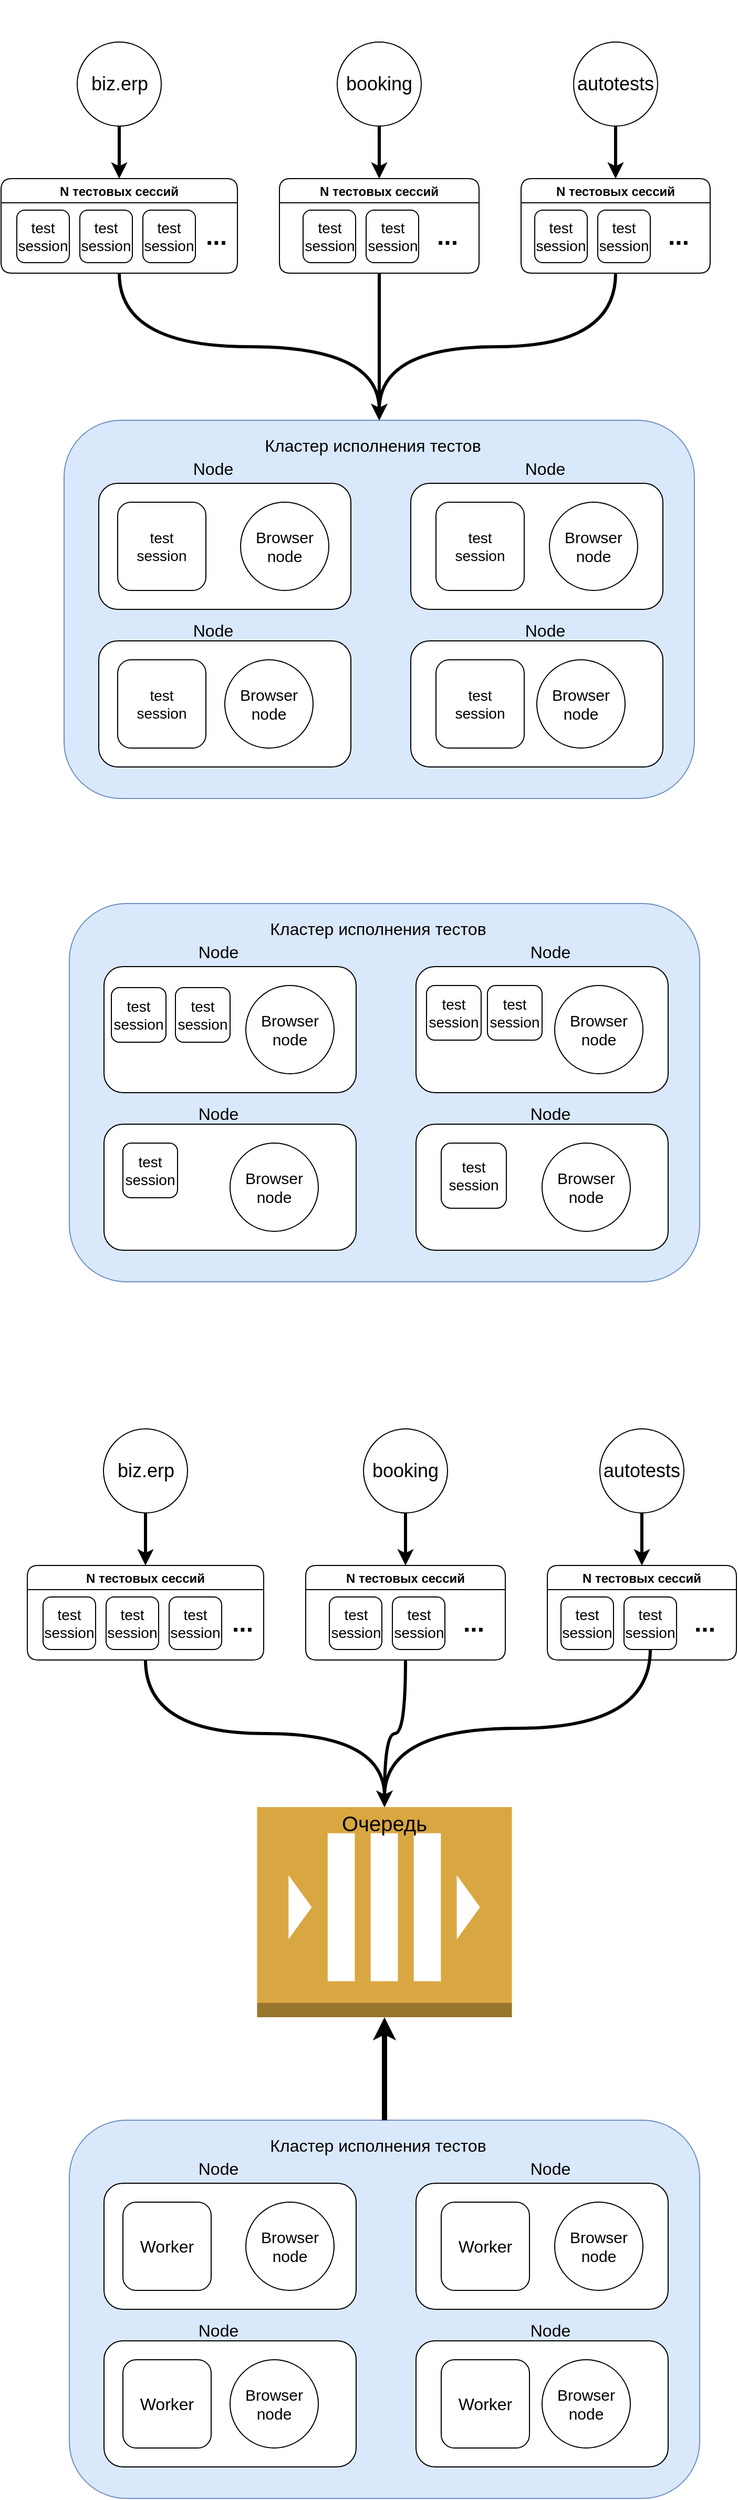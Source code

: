 <mxfile version="21.0.10" type="github">
  <diagram id="TwCnFGowFpup85-NsNqf" name="Page-1">
    <mxGraphModel dx="2029" dy="2487" grid="1" gridSize="10" guides="1" tooltips="1" connect="1" arrows="1" fold="1" page="1" pageScale="1" pageWidth="827" pageHeight="1169" math="0" shadow="0">
      <root>
        <mxCell id="0" />
        <mxCell id="1" parent="0" />
        <mxCell id="zdPX0a4FB85xjCdjWId--146" value="" style="group" parent="1" vertex="1" connectable="0">
          <mxGeometry x="15" y="-40" width="675" height="760" as="geometry" />
        </mxCell>
        <mxCell id="zdPX0a4FB85xjCdjWId--28" value="N тестовых сессий" style="swimlane;rounded=1;" parent="zdPX0a4FB85xjCdjWId--146" vertex="1">
          <mxGeometry y="170" width="225" height="90" as="geometry" />
        </mxCell>
        <mxCell id="zdPX0a4FB85xjCdjWId--47" value="&lt;font size=&quot;1&quot;&gt;&lt;b style=&quot;font-size: 24px&quot;&gt;...&lt;/b&gt;&lt;/font&gt;" style="text;html=1;strokeColor=none;fillColor=none;align=center;verticalAlign=middle;whiteSpace=wrap;strokeWidth=1;rounded=1;" parent="zdPX0a4FB85xjCdjWId--28" vertex="1">
          <mxGeometry x="185" y="45" width="40" height="20" as="geometry" />
        </mxCell>
        <mxCell id="zdPX0a4FB85xjCdjWId--148" value="" style="group" parent="zdPX0a4FB85xjCdjWId--146" vertex="1" connectable="0">
          <mxGeometry x="15" width="660" height="760" as="geometry" />
        </mxCell>
        <mxCell id="zdPX0a4FB85xjCdjWId--82" value="" style="shape=image;html=1;verticalAlign=top;verticalLabelPosition=bottom;labelBackgroundColor=#ffffff;imageAspect=0;aspect=fixed;image=https://cdn4.iconfinder.com/data/icons/socialcones/508/Gitlab-128.png;strokeWidth=1;rounded=1;" parent="zdPX0a4FB85xjCdjWId--148" vertex="1">
          <mxGeometry x="545" width="50" height="50" as="geometry" />
        </mxCell>
        <mxCell id="zdPX0a4FB85xjCdjWId--81" value="" style="shape=image;html=1;verticalAlign=top;verticalLabelPosition=bottom;labelBackgroundColor=#ffffff;imageAspect=0;aspect=fixed;image=https://cdn4.iconfinder.com/data/icons/socialcones/508/Gitlab-128.png;strokeWidth=1;rounded=1;" parent="zdPX0a4FB85xjCdjWId--148" vertex="1">
          <mxGeometry x="320" width="50" height="50" as="geometry" />
        </mxCell>
        <mxCell id="zdPX0a4FB85xjCdjWId--49" value="" style="shape=image;html=1;verticalAlign=top;verticalLabelPosition=bottom;labelBackgroundColor=#ffffff;imageAspect=0;aspect=fixed;image=https://cdn4.iconfinder.com/data/icons/socialcones/508/Gitlab-128.png;strokeWidth=1;rounded=1;" parent="zdPX0a4FB85xjCdjWId--148" vertex="1">
          <mxGeometry x="72.5" width="50" height="50" as="geometry" />
        </mxCell>
        <mxCell id="zdPX0a4FB85xjCdjWId--1" value="&lt;font style=&quot;font-size: 18px&quot;&gt;biz.erp&lt;/font&gt;" style="ellipse;whiteSpace=wrap;html=1;aspect=fixed;rounded=1;" parent="zdPX0a4FB85xjCdjWId--148" vertex="1">
          <mxGeometry x="57.5" y="40" width="80" height="80" as="geometry" />
        </mxCell>
        <mxCell id="zdPX0a4FB85xjCdjWId--2" value="&lt;font style=&quot;font-size: 18px&quot;&gt;booking&lt;/font&gt;" style="ellipse;whiteSpace=wrap;html=1;aspect=fixed;rounded=1;" parent="zdPX0a4FB85xjCdjWId--148" vertex="1">
          <mxGeometry x="305" y="40" width="80" height="80" as="geometry" />
        </mxCell>
        <mxCell id="zdPX0a4FB85xjCdjWId--3" value="&lt;font style=&quot;font-size: 18px&quot;&gt;autotests&lt;/font&gt;" style="ellipse;whiteSpace=wrap;html=1;aspect=fixed;rounded=1;" parent="zdPX0a4FB85xjCdjWId--148" vertex="1">
          <mxGeometry x="530" y="40" width="80" height="80" as="geometry" />
        </mxCell>
        <mxCell id="zdPX0a4FB85xjCdjWId--4" value="&lt;font style=&quot;font-size: 14px&quot;&gt;test&lt;br&gt;session&lt;/font&gt;" style="whiteSpace=wrap;html=1;aspect=fixed;rounded=1;" parent="zdPX0a4FB85xjCdjWId--148" vertex="1">
          <mxGeometry y="200" width="50" height="50" as="geometry" />
        </mxCell>
        <mxCell id="zdPX0a4FB85xjCdjWId--5" value="&lt;font style=&quot;font-size: 14px&quot;&gt;test&lt;br&gt;session&lt;/font&gt;" style="whiteSpace=wrap;html=1;aspect=fixed;rounded=1;" parent="zdPX0a4FB85xjCdjWId--148" vertex="1">
          <mxGeometry x="60" y="200" width="50" height="50" as="geometry" />
        </mxCell>
        <mxCell id="zdPX0a4FB85xjCdjWId--7" value="&lt;font style=&quot;font-size: 14px&quot;&gt;test&lt;br&gt;session&lt;/font&gt;" style="whiteSpace=wrap;html=1;aspect=fixed;rounded=1;" parent="zdPX0a4FB85xjCdjWId--148" vertex="1">
          <mxGeometry x="120" y="200" width="50" height="50" as="geometry" />
        </mxCell>
        <mxCell id="zdPX0a4FB85xjCdjWId--8" value="&lt;font style=&quot;font-size: 14px&quot;&gt;test&lt;br&gt;session&lt;/font&gt;" style="whiteSpace=wrap;html=1;aspect=fixed;rounded=1;" parent="zdPX0a4FB85xjCdjWId--148" vertex="1">
          <mxGeometry x="272.5" y="200" width="50" height="50" as="geometry" />
        </mxCell>
        <mxCell id="zdPX0a4FB85xjCdjWId--9" value="&lt;font style=&quot;font-size: 14px&quot;&gt;test&lt;br&gt;session&lt;/font&gt;" style="whiteSpace=wrap;html=1;aspect=fixed;rounded=1;" parent="zdPX0a4FB85xjCdjWId--148" vertex="1">
          <mxGeometry x="332.5" y="200" width="50" height="50" as="geometry" />
        </mxCell>
        <mxCell id="zdPX0a4FB85xjCdjWId--12" value="&lt;font style=&quot;font-size: 14px&quot;&gt;test&lt;br&gt;session&lt;/font&gt;" style="whiteSpace=wrap;html=1;aspect=fixed;rounded=1;" parent="zdPX0a4FB85xjCdjWId--148" vertex="1">
          <mxGeometry x="493" y="200" width="50" height="50" as="geometry" />
        </mxCell>
        <mxCell id="zdPX0a4FB85xjCdjWId--13" value="&lt;font style=&quot;font-size: 14px&quot;&gt;test&lt;br&gt;session&lt;/font&gt;" style="whiteSpace=wrap;html=1;aspect=fixed;rounded=1;" parent="zdPX0a4FB85xjCdjWId--148" vertex="1">
          <mxGeometry x="553" y="200" width="50" height="50" as="geometry" />
        </mxCell>
        <mxCell id="zdPX0a4FB85xjCdjWId--93" style="edgeStyle=orthogonalEdgeStyle;orthogonalLoop=1;jettySize=auto;html=1;entryX=0.5;entryY=0;entryDx=0;entryDy=0;strokeWidth=3;curved=1;" parent="zdPX0a4FB85xjCdjWId--148" source="zdPX0a4FB85xjCdjWId--1" target="zdPX0a4FB85xjCdjWId--28" edge="1">
          <mxGeometry relative="1" as="geometry" />
        </mxCell>
        <mxCell id="zdPX0a4FB85xjCdjWId--29" value="N тестовых сессий" style="swimlane;rounded=1;" parent="zdPX0a4FB85xjCdjWId--148" vertex="1">
          <mxGeometry x="250" y="170" width="190" height="90" as="geometry" />
        </mxCell>
        <mxCell id="zdPX0a4FB85xjCdjWId--46" value="&lt;font size=&quot;1&quot;&gt;&lt;b style=&quot;font-size: 24px&quot;&gt;...&lt;/b&gt;&lt;/font&gt;" style="text;html=1;strokeColor=none;fillColor=none;align=center;verticalAlign=middle;whiteSpace=wrap;strokeWidth=1;rounded=1;" parent="zdPX0a4FB85xjCdjWId--29" vertex="1">
          <mxGeometry x="140" y="45" width="40" height="20" as="geometry" />
        </mxCell>
        <mxCell id="zdPX0a4FB85xjCdjWId--94" style="edgeStyle=orthogonalEdgeStyle;orthogonalLoop=1;jettySize=auto;html=1;entryX=0.5;entryY=0;entryDx=0;entryDy=0;strokeWidth=3;curved=1;" parent="zdPX0a4FB85xjCdjWId--148" source="zdPX0a4FB85xjCdjWId--2" target="zdPX0a4FB85xjCdjWId--29" edge="1">
          <mxGeometry relative="1" as="geometry" />
        </mxCell>
        <mxCell id="zdPX0a4FB85xjCdjWId--30" value="N тестовых сессий" style="swimlane;rounded=1;" parent="zdPX0a4FB85xjCdjWId--148" vertex="1">
          <mxGeometry x="480" y="170" width="180" height="90" as="geometry" />
        </mxCell>
        <mxCell id="zdPX0a4FB85xjCdjWId--48" value="&lt;font size=&quot;1&quot;&gt;&lt;b style=&quot;font-size: 24px&quot;&gt;...&lt;/b&gt;&lt;/font&gt;" style="text;html=1;strokeColor=none;fillColor=none;align=center;verticalAlign=middle;whiteSpace=wrap;strokeWidth=1;rounded=1;" parent="zdPX0a4FB85xjCdjWId--30" vertex="1">
          <mxGeometry x="130" y="45" width="40" height="20" as="geometry" />
        </mxCell>
        <mxCell id="zdPX0a4FB85xjCdjWId--95" style="edgeStyle=orthogonalEdgeStyle;orthogonalLoop=1;jettySize=auto;html=1;entryX=0.5;entryY=0;entryDx=0;entryDy=0;strokeWidth=3;curved=1;" parent="zdPX0a4FB85xjCdjWId--148" source="zdPX0a4FB85xjCdjWId--3" target="zdPX0a4FB85xjCdjWId--30" edge="1">
          <mxGeometry relative="1" as="geometry" />
        </mxCell>
        <mxCell id="zdPX0a4FB85xjCdjWId--120" value="" style="group" parent="zdPX0a4FB85xjCdjWId--148" vertex="1" connectable="0">
          <mxGeometry x="45" y="400" width="600" height="360" as="geometry" />
        </mxCell>
        <mxCell id="zdPX0a4FB85xjCdjWId--85" value="" style="whiteSpace=wrap;html=1;strokeWidth=1;fillColor=#dae8fc;strokeColor=#6c8ebf;fillStyle=solid;rounded=1;" parent="zdPX0a4FB85xjCdjWId--120" vertex="1">
          <mxGeometry width="600" height="360" as="geometry" />
        </mxCell>
        <mxCell id="zdPX0a4FB85xjCdjWId--100" value="&lt;font style=&quot;font-size: 16px&quot;&gt;Кластер исполнения тестов&lt;/font&gt;" style="text;html=1;strokeColor=none;fillColor=none;align=center;verticalAlign=middle;whiteSpace=wrap;rounded=1;" parent="zdPX0a4FB85xjCdjWId--120" vertex="1">
          <mxGeometry x="162" y="12" width="264" height="24" as="geometry" />
        </mxCell>
        <mxCell id="zdPX0a4FB85xjCdjWId--102" value="" style="whiteSpace=wrap;html=1;strokeWidth=1;rounded=1;" parent="zdPX0a4FB85xjCdjWId--120" vertex="1">
          <mxGeometry x="33" y="60" width="240" height="120" as="geometry" />
        </mxCell>
        <mxCell id="zdPX0a4FB85xjCdjWId--103" value="" style="whiteSpace=wrap;html=1;strokeWidth=1;rounded=1;" parent="zdPX0a4FB85xjCdjWId--120" vertex="1">
          <mxGeometry x="330" y="60" width="240" height="120" as="geometry" />
        </mxCell>
        <mxCell id="zdPX0a4FB85xjCdjWId--104" value="" style="whiteSpace=wrap;html=1;strokeWidth=1;rounded=1;" parent="zdPX0a4FB85xjCdjWId--120" vertex="1">
          <mxGeometry x="33" y="210" width="240" height="120" as="geometry" />
        </mxCell>
        <mxCell id="zdPX0a4FB85xjCdjWId--105" value="" style="whiteSpace=wrap;html=1;strokeWidth=1;rounded=1;" parent="zdPX0a4FB85xjCdjWId--120" vertex="1">
          <mxGeometry x="330" y="210" width="240" height="120" as="geometry" />
        </mxCell>
        <mxCell id="zdPX0a4FB85xjCdjWId--108" value="&lt;font style=&quot;font-size: 15px&quot;&gt;Browser node&lt;/font&gt;" style="ellipse;whiteSpace=wrap;html=1;aspect=fixed;rounded=1;strokeWidth=1;" parent="zdPX0a4FB85xjCdjWId--120" vertex="1">
          <mxGeometry x="168" y="78" width="84" height="84" as="geometry" />
        </mxCell>
        <mxCell id="zdPX0a4FB85xjCdjWId--109" value="&lt;font style=&quot;font-size: 14px&quot;&gt;test&lt;br&gt;session&lt;/font&gt;" style="whiteSpace=wrap;html=1;aspect=fixed;rounded=1;" parent="zdPX0a4FB85xjCdjWId--120" vertex="1">
          <mxGeometry x="354" y="78" width="84" height="84" as="geometry" />
        </mxCell>
        <mxCell id="zdPX0a4FB85xjCdjWId--110" value="&lt;font style=&quot;font-size: 15px&quot;&gt;Browser node&lt;/font&gt;" style="ellipse;whiteSpace=wrap;html=1;aspect=fixed;rounded=1;strokeWidth=1;" parent="zdPX0a4FB85xjCdjWId--120" vertex="1">
          <mxGeometry x="462" y="78" width="84" height="84" as="geometry" />
        </mxCell>
        <mxCell id="zdPX0a4FB85xjCdjWId--112" value="&lt;font style=&quot;font-size: 15px&quot;&gt;Browser node&lt;/font&gt;" style="ellipse;whiteSpace=wrap;html=1;aspect=fixed;rounded=1;strokeWidth=1;" parent="zdPX0a4FB85xjCdjWId--120" vertex="1">
          <mxGeometry x="153" y="228" width="84" height="84" as="geometry" />
        </mxCell>
        <mxCell id="zdPX0a4FB85xjCdjWId--114" value="&lt;font style=&quot;font-size: 15px&quot;&gt;Browser node&lt;/font&gt;" style="ellipse;whiteSpace=wrap;html=1;aspect=fixed;rounded=1;strokeWidth=1;" parent="zdPX0a4FB85xjCdjWId--120" vertex="1">
          <mxGeometry x="450" y="228" width="84" height="84" as="geometry" />
        </mxCell>
        <mxCell id="zdPX0a4FB85xjCdjWId--117" value="&lt;font style=&quot;font-size: 14px&quot;&gt;test&lt;br&gt;session&lt;/font&gt;" style="whiteSpace=wrap;html=1;aspect=fixed;rounded=1;" parent="zdPX0a4FB85xjCdjWId--120" vertex="1">
          <mxGeometry x="51" y="78" width="84" height="84" as="geometry" />
        </mxCell>
        <mxCell id="zdPX0a4FB85xjCdjWId--118" value="&lt;font style=&quot;font-size: 14px&quot;&gt;test&lt;br&gt;session&lt;/font&gt;" style="whiteSpace=wrap;html=1;aspect=fixed;rounded=1;" parent="zdPX0a4FB85xjCdjWId--120" vertex="1">
          <mxGeometry x="51" y="228" width="84" height="84" as="geometry" />
        </mxCell>
        <mxCell id="zdPX0a4FB85xjCdjWId--119" value="&lt;font style=&quot;font-size: 14px&quot;&gt;test&lt;br&gt;session&lt;/font&gt;" style="whiteSpace=wrap;html=1;aspect=fixed;rounded=1;" parent="zdPX0a4FB85xjCdjWId--120" vertex="1">
          <mxGeometry x="354" y="228" width="84" height="84" as="geometry" />
        </mxCell>
        <mxCell id="zdPX0a4FB85xjCdjWId--121" value="&lt;font style=&quot;font-size: 16px&quot;&gt;Node&lt;/font&gt;" style="text;html=1;strokeColor=none;fillColor=none;align=center;verticalAlign=middle;whiteSpace=wrap;rounded=0;" parent="zdPX0a4FB85xjCdjWId--120" vertex="1">
          <mxGeometry x="122" y="36" width="40" height="20" as="geometry" />
        </mxCell>
        <mxCell id="zdPX0a4FB85xjCdjWId--122" value="&lt;font style=&quot;font-size: 16px&quot;&gt;Node&lt;/font&gt;" style="text;html=1;strokeColor=none;fillColor=none;align=center;verticalAlign=middle;whiteSpace=wrap;rounded=0;" parent="zdPX0a4FB85xjCdjWId--120" vertex="1">
          <mxGeometry x="438" y="36" width="40" height="20" as="geometry" />
        </mxCell>
        <mxCell id="zdPX0a4FB85xjCdjWId--123" value="&lt;font style=&quot;font-size: 16px&quot;&gt;Node&lt;/font&gt;" style="text;html=1;strokeColor=none;fillColor=none;align=center;verticalAlign=middle;whiteSpace=wrap;rounded=0;" parent="zdPX0a4FB85xjCdjWId--120" vertex="1">
          <mxGeometry x="122" y="190" width="40" height="20" as="geometry" />
        </mxCell>
        <mxCell id="zdPX0a4FB85xjCdjWId--124" value="&lt;font style=&quot;font-size: 16px&quot;&gt;Node&lt;/font&gt;" style="text;html=1;strokeColor=none;fillColor=none;align=center;verticalAlign=middle;whiteSpace=wrap;rounded=0;" parent="zdPX0a4FB85xjCdjWId--120" vertex="1">
          <mxGeometry x="438" y="190" width="40" height="20" as="geometry" />
        </mxCell>
        <mxCell id="zdPX0a4FB85xjCdjWId--97" style="edgeStyle=orthogonalEdgeStyle;orthogonalLoop=1;jettySize=auto;html=1;strokeWidth=3;curved=1;" parent="zdPX0a4FB85xjCdjWId--148" source="zdPX0a4FB85xjCdjWId--28" target="zdPX0a4FB85xjCdjWId--85" edge="1">
          <mxGeometry relative="1" as="geometry" />
        </mxCell>
        <mxCell id="zdPX0a4FB85xjCdjWId--99" style="edgeStyle=orthogonalEdgeStyle;orthogonalLoop=1;jettySize=auto;html=1;strokeWidth=3;curved=1;" parent="zdPX0a4FB85xjCdjWId--148" source="zdPX0a4FB85xjCdjWId--29" target="zdPX0a4FB85xjCdjWId--85" edge="1">
          <mxGeometry relative="1" as="geometry" />
        </mxCell>
        <mxCell id="zdPX0a4FB85xjCdjWId--98" style="edgeStyle=orthogonalEdgeStyle;orthogonalLoop=1;jettySize=auto;html=1;strokeWidth=3;curved=1;" parent="zdPX0a4FB85xjCdjWId--148" source="zdPX0a4FB85xjCdjWId--30" target="zdPX0a4FB85xjCdjWId--85" edge="1">
          <mxGeometry relative="1" as="geometry" />
        </mxCell>
        <mxCell id="zdPX0a4FB85xjCdjWId--147" value="" style="group" parent="1" vertex="1" connectable="0">
          <mxGeometry x="80" y="820" width="600" height="360" as="geometry" />
        </mxCell>
        <mxCell id="zdPX0a4FB85xjCdjWId--126" value="" style="whiteSpace=wrap;html=1;strokeWidth=1;fillColor=#dae8fc;strokeColor=#6c8ebf;fillStyle=solid;rounded=1;" parent="zdPX0a4FB85xjCdjWId--147" vertex="1">
          <mxGeometry width="600" height="360" as="geometry" />
        </mxCell>
        <mxCell id="zdPX0a4FB85xjCdjWId--127" value="&lt;font style=&quot;font-size: 16px&quot;&gt;Кластер исполнения тестов&lt;/font&gt;" style="text;html=1;strokeColor=none;fillColor=none;align=center;verticalAlign=middle;whiteSpace=wrap;rounded=1;" parent="zdPX0a4FB85xjCdjWId--147" vertex="1">
          <mxGeometry x="162" y="12" width="264" height="24" as="geometry" />
        </mxCell>
        <mxCell id="zdPX0a4FB85xjCdjWId--128" value="" style="whiteSpace=wrap;html=1;strokeWidth=1;rounded=1;" parent="zdPX0a4FB85xjCdjWId--147" vertex="1">
          <mxGeometry x="33" y="60" width="240" height="120" as="geometry" />
        </mxCell>
        <mxCell id="zdPX0a4FB85xjCdjWId--129" value="" style="whiteSpace=wrap;html=1;strokeWidth=1;rounded=1;" parent="zdPX0a4FB85xjCdjWId--147" vertex="1">
          <mxGeometry x="330" y="60" width="240" height="120" as="geometry" />
        </mxCell>
        <mxCell id="zdPX0a4FB85xjCdjWId--130" value="" style="whiteSpace=wrap;html=1;strokeWidth=1;rounded=1;" parent="zdPX0a4FB85xjCdjWId--147" vertex="1">
          <mxGeometry x="33" y="210" width="240" height="120" as="geometry" />
        </mxCell>
        <mxCell id="zdPX0a4FB85xjCdjWId--131" value="" style="whiteSpace=wrap;html=1;strokeWidth=1;rounded=1;" parent="zdPX0a4FB85xjCdjWId--147" vertex="1">
          <mxGeometry x="330" y="210" width="240" height="120" as="geometry" />
        </mxCell>
        <mxCell id="zdPX0a4FB85xjCdjWId--132" value="&lt;font style=&quot;font-size: 15px&quot;&gt;Browser node&lt;/font&gt;" style="ellipse;whiteSpace=wrap;html=1;aspect=fixed;rounded=1;strokeWidth=1;" parent="zdPX0a4FB85xjCdjWId--147" vertex="1">
          <mxGeometry x="168" y="78" width="84" height="84" as="geometry" />
        </mxCell>
        <mxCell id="zdPX0a4FB85xjCdjWId--133" value="&lt;font style=&quot;font-size: 14px&quot;&gt;test&lt;br&gt;session&lt;/font&gt;" style="whiteSpace=wrap;html=1;aspect=fixed;rounded=1;" parent="zdPX0a4FB85xjCdjWId--147" vertex="1">
          <mxGeometry x="340" y="78" width="52" height="52" as="geometry" />
        </mxCell>
        <mxCell id="zdPX0a4FB85xjCdjWId--134" value="&lt;font style=&quot;font-size: 15px&quot;&gt;Browser node&lt;/font&gt;" style="ellipse;whiteSpace=wrap;html=1;aspect=fixed;rounded=1;strokeWidth=1;" parent="zdPX0a4FB85xjCdjWId--147" vertex="1">
          <mxGeometry x="462" y="78" width="84" height="84" as="geometry" />
        </mxCell>
        <mxCell id="zdPX0a4FB85xjCdjWId--135" value="&lt;font style=&quot;font-size: 15px&quot;&gt;Browser node&lt;/font&gt;" style="ellipse;whiteSpace=wrap;html=1;aspect=fixed;rounded=1;strokeWidth=1;" parent="zdPX0a4FB85xjCdjWId--147" vertex="1">
          <mxGeometry x="153" y="228" width="84" height="84" as="geometry" />
        </mxCell>
        <mxCell id="zdPX0a4FB85xjCdjWId--136" value="&lt;font style=&quot;font-size: 15px&quot;&gt;Browser node&lt;/font&gt;" style="ellipse;whiteSpace=wrap;html=1;aspect=fixed;rounded=1;strokeWidth=1;" parent="zdPX0a4FB85xjCdjWId--147" vertex="1">
          <mxGeometry x="450" y="228" width="84" height="84" as="geometry" />
        </mxCell>
        <mxCell id="zdPX0a4FB85xjCdjWId--137" value="&lt;font style=&quot;font-size: 14px&quot;&gt;test&lt;br&gt;session&lt;/font&gt;" style="whiteSpace=wrap;html=1;aspect=fixed;rounded=1;" parent="zdPX0a4FB85xjCdjWId--147" vertex="1">
          <mxGeometry x="40" y="80" width="52" height="52" as="geometry" />
        </mxCell>
        <mxCell id="zdPX0a4FB85xjCdjWId--138" value="&lt;font style=&quot;font-size: 14px&quot;&gt;test&lt;br&gt;session&lt;/font&gt;" style="whiteSpace=wrap;html=1;aspect=fixed;rounded=1;" parent="zdPX0a4FB85xjCdjWId--147" vertex="1">
          <mxGeometry x="51" y="228" width="52" height="52" as="geometry" />
        </mxCell>
        <mxCell id="zdPX0a4FB85xjCdjWId--139" value="&lt;font style=&quot;font-size: 14px&quot;&gt;test&lt;br&gt;session&lt;/font&gt;" style="whiteSpace=wrap;html=1;aspect=fixed;rounded=1;" parent="zdPX0a4FB85xjCdjWId--147" vertex="1">
          <mxGeometry x="354" y="228" width="62" height="62" as="geometry" />
        </mxCell>
        <mxCell id="zdPX0a4FB85xjCdjWId--140" value="&lt;font style=&quot;font-size: 16px&quot;&gt;Node&lt;/font&gt;" style="text;html=1;strokeColor=none;fillColor=none;align=center;verticalAlign=middle;whiteSpace=wrap;rounded=0;" parent="zdPX0a4FB85xjCdjWId--147" vertex="1">
          <mxGeometry x="122" y="36" width="40" height="20" as="geometry" />
        </mxCell>
        <mxCell id="zdPX0a4FB85xjCdjWId--141" value="&lt;font style=&quot;font-size: 16px&quot;&gt;Node&lt;/font&gt;" style="text;html=1;strokeColor=none;fillColor=none;align=center;verticalAlign=middle;whiteSpace=wrap;rounded=0;" parent="zdPX0a4FB85xjCdjWId--147" vertex="1">
          <mxGeometry x="438" y="36" width="40" height="20" as="geometry" />
        </mxCell>
        <mxCell id="zdPX0a4FB85xjCdjWId--142" value="&lt;font style=&quot;font-size: 16px&quot;&gt;Node&lt;/font&gt;" style="text;html=1;strokeColor=none;fillColor=none;align=center;verticalAlign=middle;whiteSpace=wrap;rounded=0;" parent="zdPX0a4FB85xjCdjWId--147" vertex="1">
          <mxGeometry x="122" y="190" width="40" height="20" as="geometry" />
        </mxCell>
        <mxCell id="zdPX0a4FB85xjCdjWId--143" value="&lt;font style=&quot;font-size: 16px&quot;&gt;Node&lt;/font&gt;" style="text;html=1;strokeColor=none;fillColor=none;align=center;verticalAlign=middle;whiteSpace=wrap;rounded=0;" parent="zdPX0a4FB85xjCdjWId--147" vertex="1">
          <mxGeometry x="438" y="190" width="40" height="20" as="geometry" />
        </mxCell>
        <mxCell id="zdPX0a4FB85xjCdjWId--144" value="&lt;font style=&quot;font-size: 14px&quot;&gt;test&lt;br&gt;session&lt;/font&gt;" style="whiteSpace=wrap;html=1;aspect=fixed;rounded=1;" parent="zdPX0a4FB85xjCdjWId--147" vertex="1">
          <mxGeometry x="101" y="80" width="52" height="52" as="geometry" />
        </mxCell>
        <mxCell id="zdPX0a4FB85xjCdjWId--145" value="&lt;font style=&quot;font-size: 14px&quot;&gt;test&lt;br&gt;session&lt;/font&gt;" style="whiteSpace=wrap;html=1;aspect=fixed;rounded=1;" parent="zdPX0a4FB85xjCdjWId--147" vertex="1">
          <mxGeometry x="398" y="78" width="52" height="52" as="geometry" />
        </mxCell>
        <mxCell id="oyuuJJgua9OECVytkt_9-56" value="" style="group" vertex="1" connectable="0" parent="1">
          <mxGeometry x="40" y="1280" width="675" height="1058" as="geometry" />
        </mxCell>
        <mxCell id="oyuuJJgua9OECVytkt_9-2" value="N тестовых сессий" style="swimlane;rounded=1;" vertex="1" parent="oyuuJJgua9OECVytkt_9-56">
          <mxGeometry y="170" width="225" height="90" as="geometry" />
        </mxCell>
        <mxCell id="oyuuJJgua9OECVytkt_9-3" value="&lt;font size=&quot;1&quot;&gt;&lt;b style=&quot;font-size: 24px&quot;&gt;...&lt;/b&gt;&lt;/font&gt;" style="text;html=1;strokeColor=none;fillColor=none;align=center;verticalAlign=middle;whiteSpace=wrap;strokeWidth=1;rounded=1;" vertex="1" parent="oyuuJJgua9OECVytkt_9-2">
          <mxGeometry x="185" y="45" width="40" height="20" as="geometry" />
        </mxCell>
        <mxCell id="oyuuJJgua9OECVytkt_9-45" style="edgeStyle=orthogonalEdgeStyle;orthogonalLoop=1;jettySize=auto;html=1;entryX=0.5;entryY=0;entryDx=0;entryDy=0;strokeWidth=3;curved=1;" edge="1" parent="oyuuJJgua9OECVytkt_9-56" source="oyuuJJgua9OECVytkt_9-8" target="oyuuJJgua9OECVytkt_9-2">
          <mxGeometry relative="1" as="geometry" />
        </mxCell>
        <mxCell id="oyuuJJgua9OECVytkt_9-5" value="" style="shape=image;html=1;verticalAlign=top;verticalLabelPosition=bottom;labelBackgroundColor=#ffffff;imageAspect=0;aspect=fixed;image=https://cdn4.iconfinder.com/data/icons/socialcones/508/Gitlab-128.png;strokeWidth=1;rounded=1;" vertex="1" parent="oyuuJJgua9OECVytkt_9-56">
          <mxGeometry x="560" width="50" height="50" as="geometry" />
        </mxCell>
        <mxCell id="oyuuJJgua9OECVytkt_9-6" value="" style="shape=image;html=1;verticalAlign=top;verticalLabelPosition=bottom;labelBackgroundColor=#ffffff;imageAspect=0;aspect=fixed;image=https://cdn4.iconfinder.com/data/icons/socialcones/508/Gitlab-128.png;strokeWidth=1;rounded=1;" vertex="1" parent="oyuuJJgua9OECVytkt_9-56">
          <mxGeometry x="335" width="50" height="50" as="geometry" />
        </mxCell>
        <mxCell id="oyuuJJgua9OECVytkt_9-7" value="" style="shape=image;html=1;verticalAlign=top;verticalLabelPosition=bottom;labelBackgroundColor=#ffffff;imageAspect=0;aspect=fixed;image=https://cdn4.iconfinder.com/data/icons/socialcones/508/Gitlab-128.png;strokeWidth=1;rounded=1;" vertex="1" parent="oyuuJJgua9OECVytkt_9-56">
          <mxGeometry x="87.5" width="50" height="50" as="geometry" />
        </mxCell>
        <mxCell id="oyuuJJgua9OECVytkt_9-8" value="&lt;font style=&quot;font-size: 18px&quot;&gt;biz.erp&lt;/font&gt;" style="ellipse;whiteSpace=wrap;html=1;aspect=fixed;rounded=1;" vertex="1" parent="oyuuJJgua9OECVytkt_9-56">
          <mxGeometry x="72.5" y="40" width="80" height="80" as="geometry" />
        </mxCell>
        <mxCell id="oyuuJJgua9OECVytkt_9-9" value="&lt;font style=&quot;font-size: 18px&quot;&gt;booking&lt;/font&gt;" style="ellipse;whiteSpace=wrap;html=1;aspect=fixed;rounded=1;" vertex="1" parent="oyuuJJgua9OECVytkt_9-56">
          <mxGeometry x="320" y="40" width="80" height="80" as="geometry" />
        </mxCell>
        <mxCell id="oyuuJJgua9OECVytkt_9-10" value="&lt;font style=&quot;font-size: 18px&quot;&gt;autotests&lt;/font&gt;" style="ellipse;whiteSpace=wrap;html=1;aspect=fixed;rounded=1;" vertex="1" parent="oyuuJJgua9OECVytkt_9-56">
          <mxGeometry x="545" y="40" width="80" height="80" as="geometry" />
        </mxCell>
        <mxCell id="oyuuJJgua9OECVytkt_9-11" value="&lt;font style=&quot;font-size: 14px&quot;&gt;test&lt;br&gt;session&lt;/font&gt;" style="whiteSpace=wrap;html=1;aspect=fixed;rounded=1;" vertex="1" parent="oyuuJJgua9OECVytkt_9-56">
          <mxGeometry x="15" y="200" width="50" height="50" as="geometry" />
        </mxCell>
        <mxCell id="oyuuJJgua9OECVytkt_9-12" value="&lt;font style=&quot;font-size: 14px&quot;&gt;test&lt;br&gt;session&lt;/font&gt;" style="whiteSpace=wrap;html=1;aspect=fixed;rounded=1;" vertex="1" parent="oyuuJJgua9OECVytkt_9-56">
          <mxGeometry x="75" y="200" width="50" height="50" as="geometry" />
        </mxCell>
        <mxCell id="oyuuJJgua9OECVytkt_9-13" value="&lt;font style=&quot;font-size: 14px&quot;&gt;test&lt;br&gt;session&lt;/font&gt;" style="whiteSpace=wrap;html=1;aspect=fixed;rounded=1;" vertex="1" parent="oyuuJJgua9OECVytkt_9-56">
          <mxGeometry x="135" y="200" width="50" height="50" as="geometry" />
        </mxCell>
        <mxCell id="oyuuJJgua9OECVytkt_9-14" value="&lt;font style=&quot;font-size: 14px&quot;&gt;test&lt;br&gt;session&lt;/font&gt;" style="whiteSpace=wrap;html=1;aspect=fixed;rounded=1;" vertex="1" parent="oyuuJJgua9OECVytkt_9-56">
          <mxGeometry x="287.5" y="200" width="50" height="50" as="geometry" />
        </mxCell>
        <mxCell id="oyuuJJgua9OECVytkt_9-15" value="&lt;font style=&quot;font-size: 14px&quot;&gt;test&lt;br&gt;session&lt;/font&gt;" style="whiteSpace=wrap;html=1;aspect=fixed;rounded=1;" vertex="1" parent="oyuuJJgua9OECVytkt_9-56">
          <mxGeometry x="347.5" y="200" width="50" height="50" as="geometry" />
        </mxCell>
        <mxCell id="oyuuJJgua9OECVytkt_9-16" value="&lt;font style=&quot;font-size: 14px&quot;&gt;test&lt;br&gt;session&lt;/font&gt;" style="whiteSpace=wrap;html=1;aspect=fixed;rounded=1;" vertex="1" parent="oyuuJJgua9OECVytkt_9-56">
          <mxGeometry x="508" y="200" width="50" height="50" as="geometry" />
        </mxCell>
        <mxCell id="oyuuJJgua9OECVytkt_9-17" value="&lt;font style=&quot;font-size: 14px&quot;&gt;test&lt;br&gt;session&lt;/font&gt;" style="whiteSpace=wrap;html=1;aspect=fixed;rounded=1;" vertex="1" parent="oyuuJJgua9OECVytkt_9-56">
          <mxGeometry x="568" y="200" width="50" height="50" as="geometry" />
        </mxCell>
        <mxCell id="oyuuJJgua9OECVytkt_9-18" value="N тестовых сессий" style="swimlane;rounded=1;" vertex="1" parent="oyuuJJgua9OECVytkt_9-56">
          <mxGeometry x="265" y="170" width="190" height="90" as="geometry" />
        </mxCell>
        <mxCell id="oyuuJJgua9OECVytkt_9-19" value="&lt;font size=&quot;1&quot;&gt;&lt;b style=&quot;font-size: 24px&quot;&gt;...&lt;/b&gt;&lt;/font&gt;" style="text;html=1;strokeColor=none;fillColor=none;align=center;verticalAlign=middle;whiteSpace=wrap;strokeWidth=1;rounded=1;" vertex="1" parent="oyuuJJgua9OECVytkt_9-18">
          <mxGeometry x="140" y="45" width="40" height="20" as="geometry" />
        </mxCell>
        <mxCell id="oyuuJJgua9OECVytkt_9-20" style="edgeStyle=orthogonalEdgeStyle;orthogonalLoop=1;jettySize=auto;html=1;entryX=0.5;entryY=0;entryDx=0;entryDy=0;strokeWidth=3;curved=1;" edge="1" parent="oyuuJJgua9OECVytkt_9-56" source="oyuuJJgua9OECVytkt_9-9" target="oyuuJJgua9OECVytkt_9-18">
          <mxGeometry relative="1" as="geometry" />
        </mxCell>
        <mxCell id="oyuuJJgua9OECVytkt_9-21" value="N тестовых сессий" style="swimlane;rounded=1;" vertex="1" parent="oyuuJJgua9OECVytkt_9-56">
          <mxGeometry x="495" y="170" width="180" height="90" as="geometry" />
        </mxCell>
        <mxCell id="oyuuJJgua9OECVytkt_9-22" value="&lt;font size=&quot;1&quot;&gt;&lt;b style=&quot;font-size: 24px&quot;&gt;...&lt;/b&gt;&lt;/font&gt;" style="text;html=1;strokeColor=none;fillColor=none;align=center;verticalAlign=middle;whiteSpace=wrap;strokeWidth=1;rounded=1;" vertex="1" parent="oyuuJJgua9OECVytkt_9-21">
          <mxGeometry x="130" y="45" width="40" height="20" as="geometry" />
        </mxCell>
        <mxCell id="oyuuJJgua9OECVytkt_9-23" style="edgeStyle=orthogonalEdgeStyle;orthogonalLoop=1;jettySize=auto;html=1;entryX=0.5;entryY=0;entryDx=0;entryDy=0;strokeWidth=3;curved=1;" edge="1" parent="oyuuJJgua9OECVytkt_9-56" source="oyuuJJgua9OECVytkt_9-10" target="oyuuJJgua9OECVytkt_9-21">
          <mxGeometry relative="1" as="geometry" />
        </mxCell>
        <mxCell id="oyuuJJgua9OECVytkt_9-24" value="" style="group" vertex="1" connectable="0" parent="oyuuJJgua9OECVytkt_9-56">
          <mxGeometry x="40" y="698" width="600" height="360" as="geometry" />
        </mxCell>
        <mxCell id="oyuuJJgua9OECVytkt_9-25" value="" style="whiteSpace=wrap;html=1;strokeWidth=1;fillColor=#dae8fc;strokeColor=#6c8ebf;fillStyle=solid;rounded=1;" vertex="1" parent="oyuuJJgua9OECVytkt_9-24">
          <mxGeometry width="600" height="360" as="geometry" />
        </mxCell>
        <mxCell id="oyuuJJgua9OECVytkt_9-26" value="&lt;font style=&quot;font-size: 16px&quot;&gt;Кластер исполнения тестов&lt;/font&gt;" style="text;html=1;strokeColor=none;fillColor=none;align=center;verticalAlign=middle;whiteSpace=wrap;rounded=1;" vertex="1" parent="oyuuJJgua9OECVytkt_9-24">
          <mxGeometry x="162" y="12" width="264" height="24" as="geometry" />
        </mxCell>
        <mxCell id="oyuuJJgua9OECVytkt_9-27" value="" style="whiteSpace=wrap;html=1;strokeWidth=1;rounded=1;" vertex="1" parent="oyuuJJgua9OECVytkt_9-24">
          <mxGeometry x="33" y="60" width="240" height="120" as="geometry" />
        </mxCell>
        <mxCell id="oyuuJJgua9OECVytkt_9-28" value="" style="whiteSpace=wrap;html=1;strokeWidth=1;rounded=1;" vertex="1" parent="oyuuJJgua9OECVytkt_9-24">
          <mxGeometry x="330" y="60" width="240" height="120" as="geometry" />
        </mxCell>
        <mxCell id="oyuuJJgua9OECVytkt_9-29" value="" style="whiteSpace=wrap;html=1;strokeWidth=1;rounded=1;" vertex="1" parent="oyuuJJgua9OECVytkt_9-24">
          <mxGeometry x="33" y="210" width="240" height="120" as="geometry" />
        </mxCell>
        <mxCell id="oyuuJJgua9OECVytkt_9-30" value="" style="whiteSpace=wrap;html=1;strokeWidth=1;rounded=1;" vertex="1" parent="oyuuJJgua9OECVytkt_9-24">
          <mxGeometry x="330" y="210" width="240" height="120" as="geometry" />
        </mxCell>
        <mxCell id="oyuuJJgua9OECVytkt_9-31" value="&lt;font style=&quot;font-size: 15px&quot;&gt;Browser node&lt;/font&gt;" style="ellipse;whiteSpace=wrap;html=1;aspect=fixed;rounded=1;strokeWidth=1;" vertex="1" parent="oyuuJJgua9OECVytkt_9-24">
          <mxGeometry x="168" y="78" width="84" height="84" as="geometry" />
        </mxCell>
        <mxCell id="oyuuJJgua9OECVytkt_9-32" value="&lt;font style=&quot;font-size: 16px;&quot;&gt;Worker&lt;/font&gt;" style="whiteSpace=wrap;html=1;aspect=fixed;rounded=1;" vertex="1" parent="oyuuJJgua9OECVytkt_9-24">
          <mxGeometry x="354" y="78" width="84" height="84" as="geometry" />
        </mxCell>
        <mxCell id="oyuuJJgua9OECVytkt_9-33" value="&lt;font style=&quot;font-size: 15px&quot;&gt;Browser node&lt;/font&gt;" style="ellipse;whiteSpace=wrap;html=1;aspect=fixed;rounded=1;strokeWidth=1;" vertex="1" parent="oyuuJJgua9OECVytkt_9-24">
          <mxGeometry x="462" y="78" width="84" height="84" as="geometry" />
        </mxCell>
        <mxCell id="oyuuJJgua9OECVytkt_9-34" value="&lt;font style=&quot;font-size: 15px&quot;&gt;Browser node&lt;/font&gt;" style="ellipse;whiteSpace=wrap;html=1;aspect=fixed;rounded=1;strokeWidth=1;" vertex="1" parent="oyuuJJgua9OECVytkt_9-24">
          <mxGeometry x="153" y="228" width="84" height="84" as="geometry" />
        </mxCell>
        <mxCell id="oyuuJJgua9OECVytkt_9-35" value="&lt;font style=&quot;font-size: 15px&quot;&gt;Browser node&lt;/font&gt;" style="ellipse;whiteSpace=wrap;html=1;aspect=fixed;rounded=1;strokeWidth=1;" vertex="1" parent="oyuuJJgua9OECVytkt_9-24">
          <mxGeometry x="450" y="228" width="84" height="84" as="geometry" />
        </mxCell>
        <mxCell id="oyuuJJgua9OECVytkt_9-36" value="&lt;font style=&quot;font-size: 16px;&quot;&gt;Worker&lt;/font&gt;" style="whiteSpace=wrap;html=1;aspect=fixed;rounded=1;" vertex="1" parent="oyuuJJgua9OECVytkt_9-24">
          <mxGeometry x="51" y="78" width="84" height="84" as="geometry" />
        </mxCell>
        <mxCell id="oyuuJJgua9OECVytkt_9-37" value="&lt;font style=&quot;font-size: 16px;&quot;&gt;Worker&lt;/font&gt;" style="whiteSpace=wrap;html=1;aspect=fixed;rounded=1;" vertex="1" parent="oyuuJJgua9OECVytkt_9-24">
          <mxGeometry x="51" y="228" width="84" height="84" as="geometry" />
        </mxCell>
        <mxCell id="oyuuJJgua9OECVytkt_9-38" value="&lt;font style=&quot;font-size: 16px;&quot;&gt;Worker&lt;/font&gt;" style="whiteSpace=wrap;html=1;aspect=fixed;rounded=1;" vertex="1" parent="oyuuJJgua9OECVytkt_9-24">
          <mxGeometry x="354" y="228" width="84" height="84" as="geometry" />
        </mxCell>
        <mxCell id="oyuuJJgua9OECVytkt_9-39" value="&lt;font style=&quot;font-size: 16px&quot;&gt;Node&lt;/font&gt;" style="text;html=1;strokeColor=none;fillColor=none;align=center;verticalAlign=middle;whiteSpace=wrap;rounded=0;" vertex="1" parent="oyuuJJgua9OECVytkt_9-24">
          <mxGeometry x="122" y="36" width="40" height="20" as="geometry" />
        </mxCell>
        <mxCell id="oyuuJJgua9OECVytkt_9-40" value="&lt;font style=&quot;font-size: 16px&quot;&gt;Node&lt;/font&gt;" style="text;html=1;strokeColor=none;fillColor=none;align=center;verticalAlign=middle;whiteSpace=wrap;rounded=0;" vertex="1" parent="oyuuJJgua9OECVytkt_9-24">
          <mxGeometry x="438" y="36" width="40" height="20" as="geometry" />
        </mxCell>
        <mxCell id="oyuuJJgua9OECVytkt_9-41" value="&lt;font style=&quot;font-size: 16px&quot;&gt;Node&lt;/font&gt;" style="text;html=1;strokeColor=none;fillColor=none;align=center;verticalAlign=middle;whiteSpace=wrap;rounded=0;" vertex="1" parent="oyuuJJgua9OECVytkt_9-24">
          <mxGeometry x="122" y="190" width="40" height="20" as="geometry" />
        </mxCell>
        <mxCell id="oyuuJJgua9OECVytkt_9-42" value="&lt;font style=&quot;font-size: 16px&quot;&gt;Node&lt;/font&gt;" style="text;html=1;strokeColor=none;fillColor=none;align=center;verticalAlign=middle;whiteSpace=wrap;rounded=0;" vertex="1" parent="oyuuJJgua9OECVytkt_9-24">
          <mxGeometry x="438" y="190" width="40" height="20" as="geometry" />
        </mxCell>
        <mxCell id="oyuuJJgua9OECVytkt_9-48" value="" style="outlineConnect=0;dashed=0;verticalLabelPosition=bottom;verticalAlign=top;align=center;html=1;shape=mxgraph.aws3.queue;fillColor=#D9A741;gradientColor=none;" vertex="1" parent="oyuuJJgua9OECVytkt_9-56">
          <mxGeometry x="218.75" y="400" width="242.5" height="200" as="geometry" />
        </mxCell>
        <mxCell id="oyuuJJgua9OECVytkt_9-49" value="&lt;font style=&quot;font-size: 20px;&quot;&gt;Очередь&lt;/font&gt;" style="text;html=1;strokeColor=none;fillColor=none;align=center;verticalAlign=middle;whiteSpace=wrap;rounded=0;" vertex="1" parent="oyuuJJgua9OECVytkt_9-56">
          <mxGeometry x="310" y="400" width="60" height="30" as="geometry" />
        </mxCell>
        <mxCell id="oyuuJJgua9OECVytkt_9-50" style="edgeStyle=orthogonalEdgeStyle;orthogonalLoop=1;jettySize=auto;html=1;curved=1;strokeWidth=3;" edge="1" parent="oyuuJJgua9OECVytkt_9-56" source="oyuuJJgua9OECVytkt_9-2" target="oyuuJJgua9OECVytkt_9-48">
          <mxGeometry relative="1" as="geometry" />
        </mxCell>
        <mxCell id="oyuuJJgua9OECVytkt_9-55" style="edgeStyle=orthogonalEdgeStyle;rounded=0;orthogonalLoop=1;jettySize=auto;html=1;entryX=0.5;entryY=1;entryDx=0;entryDy=0;entryPerimeter=0;strokeWidth=5;" edge="1" parent="oyuuJJgua9OECVytkt_9-56" source="oyuuJJgua9OECVytkt_9-25" target="oyuuJJgua9OECVytkt_9-48">
          <mxGeometry relative="1" as="geometry" />
        </mxCell>
        <mxCell id="oyuuJJgua9OECVytkt_9-54" style="edgeStyle=elbowEdgeStyle;orthogonalLoop=1;jettySize=auto;html=1;strokeWidth=3;elbow=vertical;curved=1;" edge="1" parent="oyuuJJgua9OECVytkt_9-56" source="oyuuJJgua9OECVytkt_9-17" target="oyuuJJgua9OECVytkt_9-48">
          <mxGeometry relative="1" as="geometry" />
        </mxCell>
        <mxCell id="oyuuJJgua9OECVytkt_9-51" style="edgeStyle=orthogonalEdgeStyle;orthogonalLoop=1;jettySize=auto;html=1;curved=1;strokeWidth=3;" edge="1" parent="oyuuJJgua9OECVytkt_9-56" source="oyuuJJgua9OECVytkt_9-18" target="oyuuJJgua9OECVytkt_9-49">
          <mxGeometry relative="1" as="geometry" />
        </mxCell>
      </root>
    </mxGraphModel>
  </diagram>
</mxfile>
